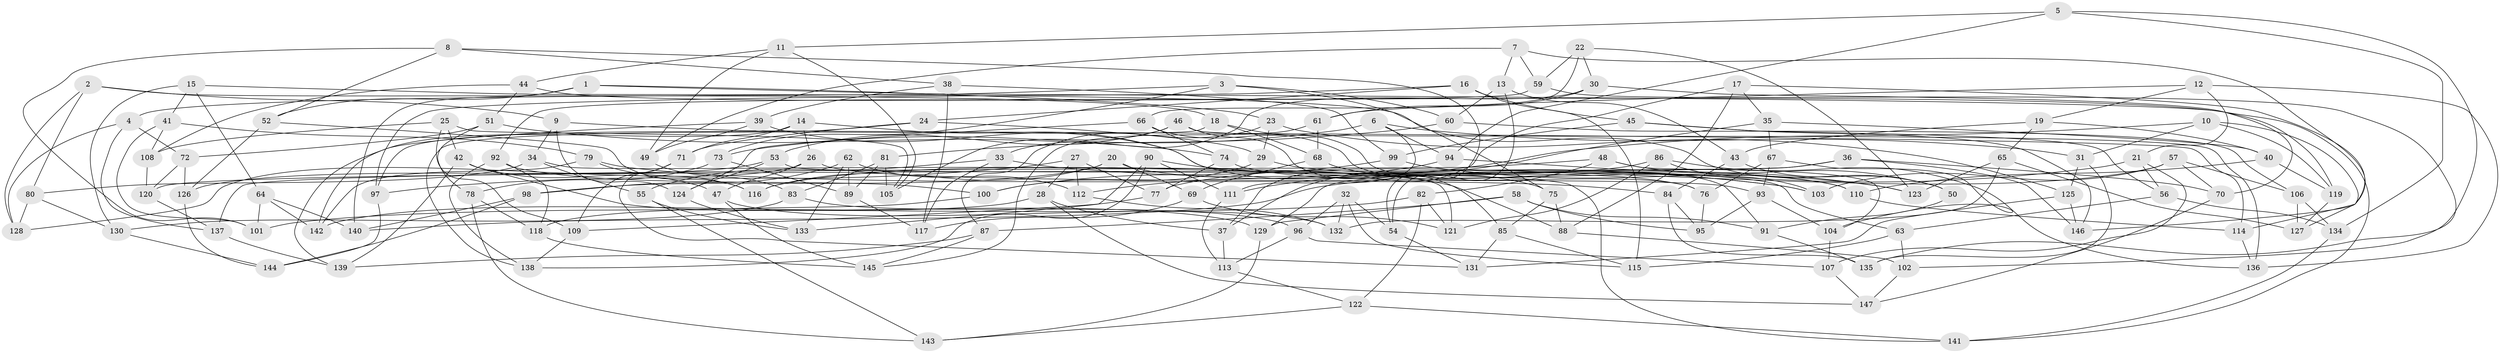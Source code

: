 // coarse degree distribution, {6: 0.4864864864864865, 4: 0.1891891891891892, 7: 0.06756756756756757, 5: 0.17567567567567569, 3: 0.02702702702702703, 8: 0.02702702702702703, 9: 0.02702702702702703}
// Generated by graph-tools (version 1.1) at 2025/38/03/04/25 23:38:08]
// undirected, 147 vertices, 294 edges
graph export_dot {
  node [color=gray90,style=filled];
  1;
  2;
  3;
  4;
  5;
  6;
  7;
  8;
  9;
  10;
  11;
  12;
  13;
  14;
  15;
  16;
  17;
  18;
  19;
  20;
  21;
  22;
  23;
  24;
  25;
  26;
  27;
  28;
  29;
  30;
  31;
  32;
  33;
  34;
  35;
  36;
  37;
  38;
  39;
  40;
  41;
  42;
  43;
  44;
  45;
  46;
  47;
  48;
  49;
  50;
  51;
  52;
  53;
  54;
  55;
  56;
  57;
  58;
  59;
  60;
  61;
  62;
  63;
  64;
  65;
  66;
  67;
  68;
  69;
  70;
  71;
  72;
  73;
  74;
  75;
  76;
  77;
  78;
  79;
  80;
  81;
  82;
  83;
  84;
  85;
  86;
  87;
  88;
  89;
  90;
  91;
  92;
  93;
  94;
  95;
  96;
  97;
  98;
  99;
  100;
  101;
  102;
  103;
  104;
  105;
  106;
  107;
  108;
  109;
  110;
  111;
  112;
  113;
  114;
  115;
  116;
  117;
  118;
  119;
  120;
  121;
  122;
  123;
  124;
  125;
  126;
  127;
  128;
  129;
  130;
  131;
  132;
  133;
  134;
  135;
  136;
  137;
  138;
  139;
  140;
  141;
  142;
  143;
  144;
  145;
  146;
  147;
  1 -- 23;
  1 -- 140;
  1 -- 52;
  1 -- 119;
  2 -- 128;
  2 -- 80;
  2 -- 9;
  2 -- 18;
  3 -- 73;
  3 -- 75;
  3 -- 60;
  3 -- 4;
  4 -- 137;
  4 -- 128;
  4 -- 72;
  5 -- 134;
  5 -- 102;
  5 -- 94;
  5 -- 11;
  6 -- 111;
  6 -- 73;
  6 -- 31;
  6 -- 94;
  7 -- 49;
  7 -- 59;
  7 -- 13;
  7 -- 146;
  8 -- 52;
  8 -- 101;
  8 -- 38;
  8 -- 54;
  9 -- 114;
  9 -- 124;
  9 -- 34;
  10 -- 111;
  10 -- 119;
  10 -- 127;
  10 -- 31;
  11 -- 49;
  11 -- 44;
  11 -- 105;
  12 -- 136;
  12 -- 19;
  12 -- 61;
  12 -- 21;
  13 -- 43;
  13 -- 60;
  13 -- 54;
  14 -- 139;
  14 -- 88;
  14 -- 71;
  14 -- 26;
  15 -- 64;
  15 -- 130;
  15 -- 41;
  15 -- 50;
  16 -- 45;
  16 -- 24;
  16 -- 115;
  16 -- 97;
  17 -- 35;
  17 -- 114;
  17 -- 88;
  17 -- 37;
  18 -- 91;
  18 -- 138;
  18 -- 68;
  19 -- 65;
  19 -- 40;
  19 -- 43;
  20 -- 76;
  20 -- 116;
  20 -- 98;
  20 -- 69;
  21 -- 56;
  21 -- 107;
  21 -- 140;
  22 -- 123;
  22 -- 30;
  22 -- 59;
  22 -- 66;
  23 -- 87;
  23 -- 29;
  23 -- 125;
  24 -- 71;
  24 -- 29;
  24 -- 97;
  25 -- 108;
  25 -- 42;
  25 -- 109;
  25 -- 105;
  26 -- 93;
  26 -- 47;
  26 -- 128;
  27 -- 28;
  27 -- 112;
  27 -- 77;
  27 -- 97;
  28 -- 142;
  28 -- 37;
  28 -- 147;
  29 -- 100;
  29 -- 110;
  30 -- 70;
  30 -- 61;
  30 -- 33;
  31 -- 125;
  31 -- 135;
  32 -- 115;
  32 -- 96;
  32 -- 54;
  32 -- 132;
  33 -- 55;
  33 -- 117;
  33 -- 103;
  34 -- 55;
  34 -- 121;
  34 -- 80;
  35 -- 40;
  35 -- 67;
  35 -- 37;
  36 -- 70;
  36 -- 129;
  36 -- 146;
  36 -- 120;
  37 -- 113;
  38 -- 39;
  38 -- 117;
  38 -- 99;
  39 -- 63;
  39 -- 49;
  39 -- 142;
  40 -- 119;
  40 -- 110;
  41 -- 101;
  41 -- 108;
  41 -- 79;
  42 -- 139;
  42 -- 129;
  42 -- 47;
  43 -- 84;
  43 -- 50;
  44 -- 108;
  44 -- 141;
  44 -- 51;
  45 -- 56;
  45 -- 99;
  45 -- 146;
  46 -- 105;
  46 -- 136;
  46 -- 53;
  46 -- 85;
  47 -- 132;
  47 -- 145;
  48 -- 137;
  48 -- 50;
  48 -- 104;
  48 -- 82;
  49 -- 83;
  50 -- 91;
  51 -- 72;
  51 -- 78;
  51 -- 74;
  52 -- 116;
  52 -- 126;
  53 -- 141;
  53 -- 126;
  53 -- 124;
  54 -- 131;
  55 -- 133;
  55 -- 143;
  56 -- 134;
  56 -- 63;
  57 -- 106;
  57 -- 103;
  57 -- 77;
  57 -- 70;
  58 -- 91;
  58 -- 129;
  58 -- 87;
  58 -- 95;
  59 -- 92;
  59 -- 135;
  60 -- 81;
  60 -- 106;
  61 -- 68;
  61 -- 145;
  62 -- 112;
  62 -- 133;
  62 -- 98;
  62 -- 89;
  63 -- 115;
  63 -- 102;
  64 -- 101;
  64 -- 142;
  64 -- 140;
  65 -- 123;
  65 -- 132;
  65 -- 127;
  66 -- 124;
  66 -- 74;
  66 -- 76;
  67 -- 104;
  67 -- 76;
  67 -- 93;
  68 -- 75;
  68 -- 69;
  69 -- 121;
  69 -- 117;
  70 -- 147;
  71 -- 109;
  71 -- 131;
  72 -- 120;
  72 -- 126;
  73 -- 78;
  73 -- 89;
  74 -- 110;
  74 -- 77;
  75 -- 88;
  75 -- 85;
  76 -- 95;
  77 -- 109;
  78 -- 143;
  78 -- 118;
  79 -- 116;
  79 -- 142;
  79 -- 84;
  80 -- 130;
  80 -- 128;
  81 -- 89;
  81 -- 83;
  81 -- 105;
  82 -- 121;
  82 -- 122;
  82 -- 101;
  83 -- 96;
  83 -- 130;
  84 -- 95;
  84 -- 135;
  85 -- 115;
  85 -- 131;
  86 -- 103;
  86 -- 116;
  86 -- 136;
  86 -- 121;
  87 -- 139;
  87 -- 145;
  88 -- 102;
  89 -- 117;
  90 -- 111;
  90 -- 103;
  90 -- 133;
  90 -- 138;
  91 -- 135;
  92 -- 100;
  92 -- 118;
  92 -- 138;
  93 -- 104;
  93 -- 95;
  94 -- 112;
  94 -- 123;
  96 -- 113;
  96 -- 107;
  97 -- 144;
  98 -- 140;
  98 -- 144;
  99 -- 123;
  99 -- 100;
  100 -- 118;
  102 -- 147;
  104 -- 107;
  106 -- 134;
  106 -- 127;
  107 -- 147;
  108 -- 120;
  109 -- 138;
  110 -- 114;
  111 -- 113;
  112 -- 132;
  113 -- 122;
  114 -- 136;
  118 -- 145;
  119 -- 127;
  120 -- 137;
  122 -- 143;
  122 -- 141;
  124 -- 133;
  125 -- 131;
  125 -- 146;
  126 -- 144;
  129 -- 143;
  130 -- 144;
  134 -- 141;
  137 -- 139;
}
